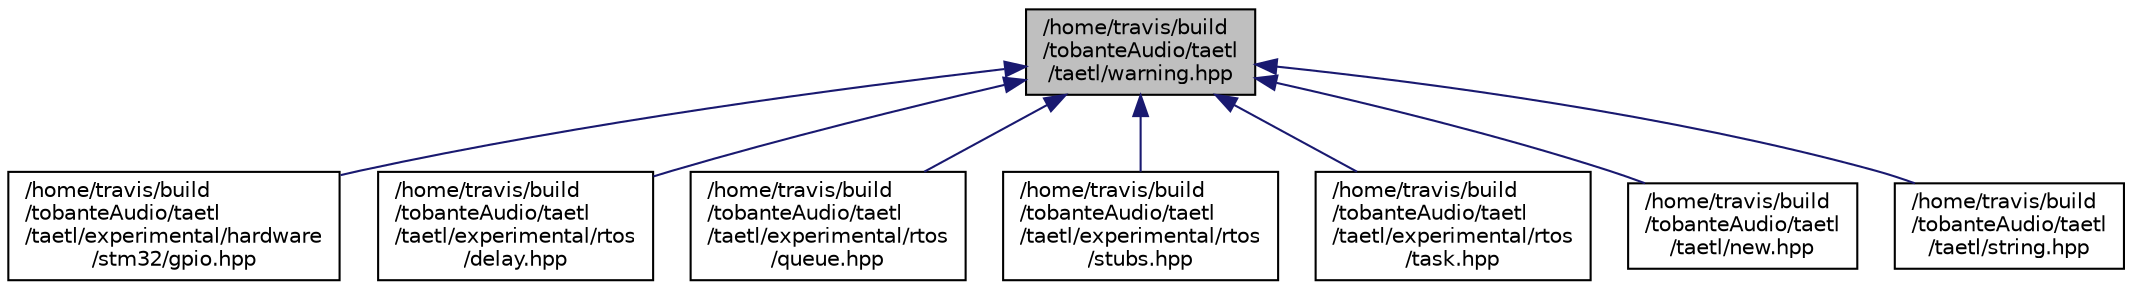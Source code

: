 digraph "/home/travis/build/tobanteAudio/taetl/taetl/warning.hpp"
{
  edge [fontname="Helvetica",fontsize="10",labelfontname="Helvetica",labelfontsize="10"];
  node [fontname="Helvetica",fontsize="10",shape=record];
  Node1 [label="/home/travis/build\l/tobanteAudio/taetl\l/taetl/warning.hpp",height=0.2,width=0.4,color="black", fillcolor="grey75", style="filled", fontcolor="black"];
  Node1 -> Node2 [dir="back",color="midnightblue",fontsize="10",style="solid",fontname="Helvetica"];
  Node2 [label="/home/travis/build\l/tobanteAudio/taetl\l/taetl/experimental/hardware\l/stm32/gpio.hpp",height=0.2,width=0.4,color="black", fillcolor="white", style="filled",URL="$gpio_8hpp.html"];
  Node1 -> Node3 [dir="back",color="midnightblue",fontsize="10",style="solid",fontname="Helvetica"];
  Node3 [label="/home/travis/build\l/tobanteAudio/taetl\l/taetl/experimental/rtos\l/delay.hpp",height=0.2,width=0.4,color="black", fillcolor="white", style="filled",URL="$delay_8hpp.html"];
  Node1 -> Node4 [dir="back",color="midnightblue",fontsize="10",style="solid",fontname="Helvetica"];
  Node4 [label="/home/travis/build\l/tobanteAudio/taetl\l/taetl/experimental/rtos\l/queue.hpp",height=0.2,width=0.4,color="black", fillcolor="white", style="filled",URL="$queue_8hpp.html"];
  Node1 -> Node5 [dir="back",color="midnightblue",fontsize="10",style="solid",fontname="Helvetica"];
  Node5 [label="/home/travis/build\l/tobanteAudio/taetl\l/taetl/experimental/rtos\l/stubs.hpp",height=0.2,width=0.4,color="black", fillcolor="white", style="filled",URL="$stubs_8hpp.html"];
  Node1 -> Node6 [dir="back",color="midnightblue",fontsize="10",style="solid",fontname="Helvetica"];
  Node6 [label="/home/travis/build\l/tobanteAudio/taetl\l/taetl/experimental/rtos\l/task.hpp",height=0.2,width=0.4,color="black", fillcolor="white", style="filled",URL="$task_8hpp.html"];
  Node1 -> Node7 [dir="back",color="midnightblue",fontsize="10",style="solid",fontname="Helvetica"];
  Node7 [label="/home/travis/build\l/tobanteAudio/taetl\l/taetl/new.hpp",height=0.2,width=0.4,color="black", fillcolor="white", style="filled",URL="$new_8hpp.html"];
  Node1 -> Node8 [dir="back",color="midnightblue",fontsize="10",style="solid",fontname="Helvetica"];
  Node8 [label="/home/travis/build\l/tobanteAudio/taetl\l/taetl/string.hpp",height=0.2,width=0.4,color="black", fillcolor="white", style="filled",URL="$string_8hpp.html"];
}
